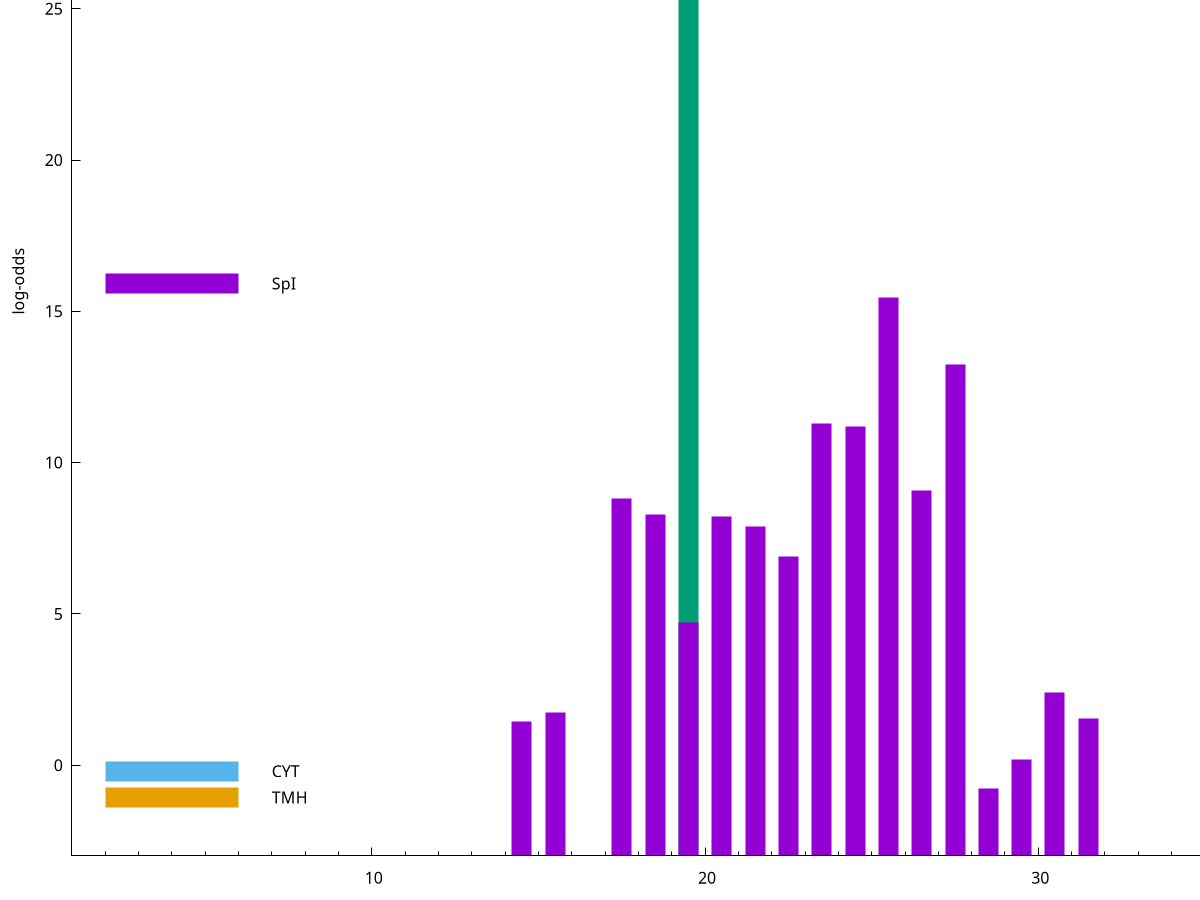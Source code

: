 set title "LipoP predictions for SRR5666568.gff"
set size 2., 1.4
set xrange [1:70] 
set mxtics 10
set yrange [-3:35]
set y2range [0:38]
set ylabel "log-odds"
set term postscript eps color solid "Helvetica" 30
set output "SRR5666568.gff98.eps"
set arrow from 2,30.3309 to 6,30.3309 nohead lt 2 lw 20
set label "SpII" at 7,30.3309
set arrow from 2,15.9192 to 6,15.9192 nohead lt 1 lw 20
set label "SpI" at 7,15.9192
set arrow from 2,-0.200913 to 6,-0.200913 nohead lt 3 lw 20
set label "CYT" at 7,-0.200913
set arrow from 2,-1.07256 to 6,-1.07256 nohead lt 4 lw 20
set label "TMH" at 7,-1.07256
set arrow from 2,30.3309 to 6,30.3309 nohead lt 2 lw 20
set label "SpII" at 7,30.3309
# NOTE: The scores below are the log-odds scores with the threshold
# NOTE: subtracted (a hack to make gnuplot make the histogram all
# NOTE: look nice).
plot "-" axes x1y2 title "" with impulses lt 2 lw 20, "-" axes x1y2 title "" with impulses lt 1 lw 20
19.500000 33.330900
e
25.500000 18.469800
27.500000 16.245600
23.500000 14.295400
24.500000 14.207100
26.500000 12.072580
17.500000 11.806410
18.500000 11.300140
20.500000 11.205760
21.500000 10.885520
22.500000 9.912450
19.500000 7.705280
30.500000 5.404930
15.500000 4.752450
31.500000 4.547060
14.500000 4.445490
29.500000 3.184976
28.500000 2.242154
e
exit
